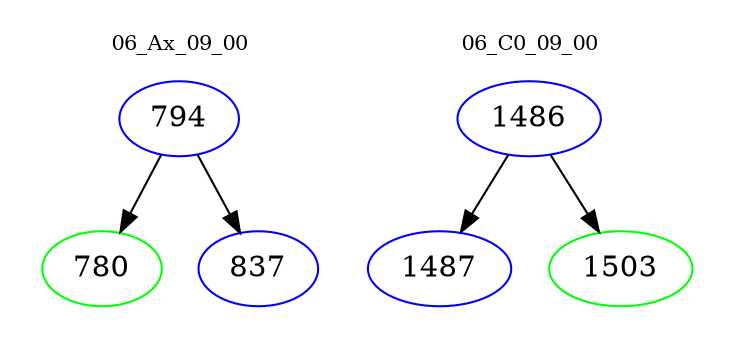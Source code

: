 digraph{
subgraph cluster_0 {
color = white
label = "06_Ax_09_00";
fontsize=10;
T0_794 [label="794", color="blue"]
T0_794 -> T0_780 [color="black"]
T0_780 [label="780", color="green"]
T0_794 -> T0_837 [color="black"]
T0_837 [label="837", color="blue"]
}
subgraph cluster_1 {
color = white
label = "06_C0_09_00";
fontsize=10;
T1_1486 [label="1486", color="blue"]
T1_1486 -> T1_1487 [color="black"]
T1_1487 [label="1487", color="blue"]
T1_1486 -> T1_1503 [color="black"]
T1_1503 [label="1503", color="green"]
}
}
